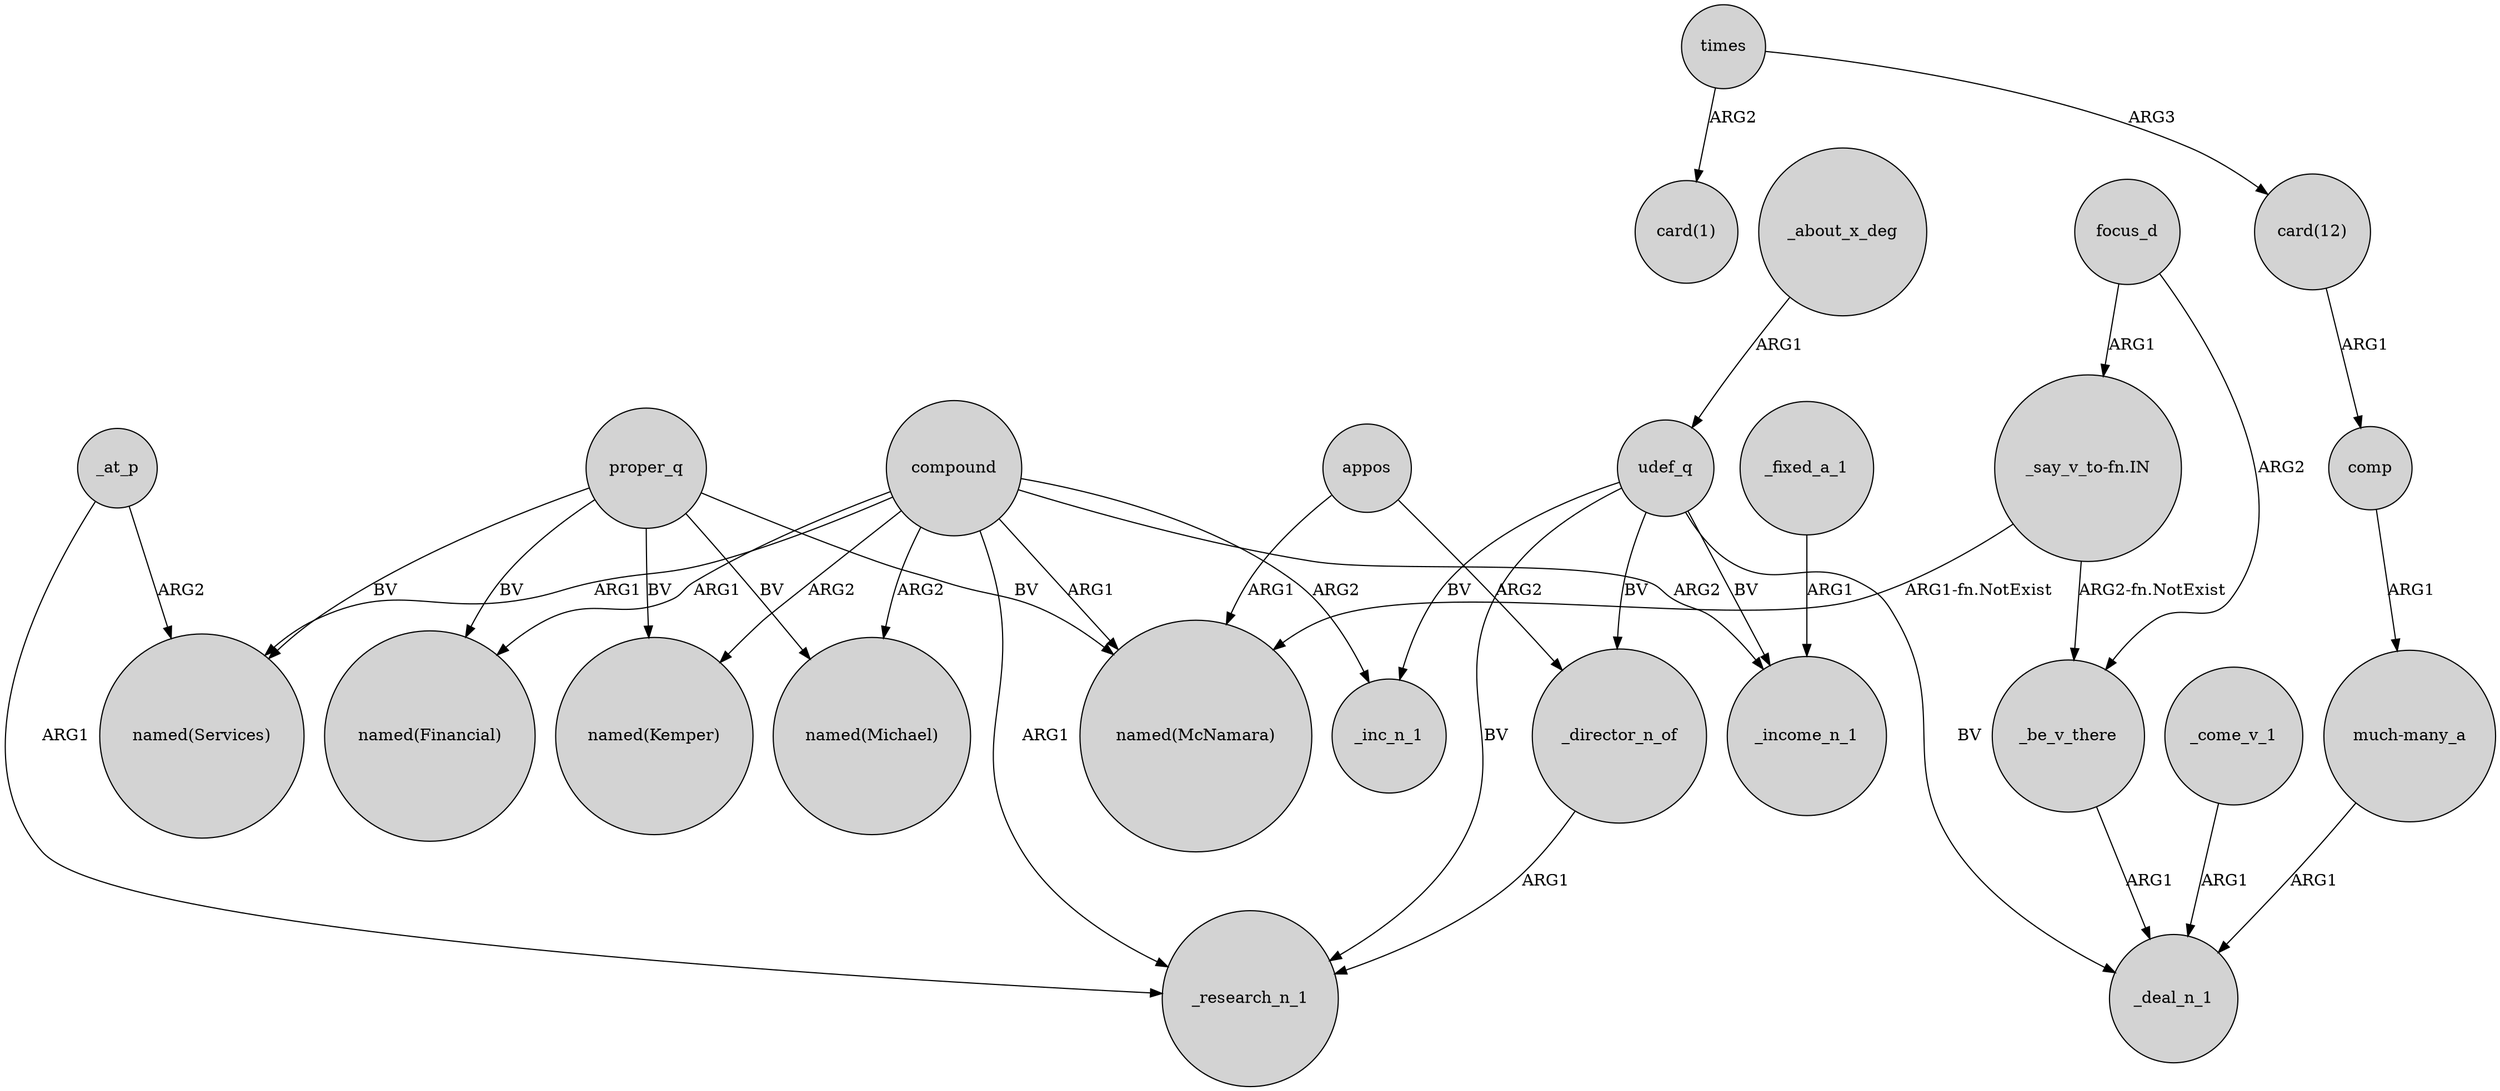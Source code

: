 digraph {
	node [shape=circle style=filled]
	proper_q -> "named(Kemper)" [label=BV]
	udef_q -> _inc_n_1 [label=BV]
	proper_q -> "named(McNamara)" [label=BV]
	_at_p -> _research_n_1 [label=ARG1]
	compound -> "named(Services)" [label=ARG1]
	udef_q -> _research_n_1 [label=BV]
	_director_n_of -> _research_n_1 [label=ARG1]
	proper_q -> "named(Services)" [label=BV]
	_at_p -> "named(Services)" [label=ARG2]
	_about_x_deg -> udef_q [label=ARG1]
	"_say_v_to-fn.IN" -> "named(McNamara)" [label="ARG1-fn.NotExist"]
	compound -> _research_n_1 [label=ARG1]
	appos -> "named(McNamara)" [label=ARG1]
	proper_q -> "named(Michael)" [label=BV]
	udef_q -> _income_n_1 [label=BV]
	compound -> _income_n_1 [label=ARG2]
	proper_q -> "named(Financial)" [label=BV]
	"_say_v_to-fn.IN" -> _be_v_there [label="ARG2-fn.NotExist"]
	comp -> "much-many_a" [label=ARG1]
	times -> "card(1)" [label=ARG2]
	_be_v_there -> _deal_n_1 [label=ARG1]
	compound -> "named(Kemper)" [label=ARG2]
	udef_q -> _deal_n_1 [label=BV]
	compound -> "named(McNamara)" [label=ARG1]
	_fixed_a_1 -> _income_n_1 [label=ARG1]
	"card(12)" -> comp [label=ARG1]
	_come_v_1 -> _deal_n_1 [label=ARG1]
	times -> "card(12)" [label=ARG3]
	"much-many_a" -> _deal_n_1 [label=ARG1]
	appos -> _director_n_of [label=ARG2]
	compound -> _inc_n_1 [label=ARG2]
	udef_q -> _director_n_of [label=BV]
	compound -> "named(Michael)" [label=ARG2]
	focus_d -> _be_v_there [label=ARG2]
	focus_d -> "_say_v_to-fn.IN" [label=ARG1]
	compound -> "named(Financial)" [label=ARG1]
}
